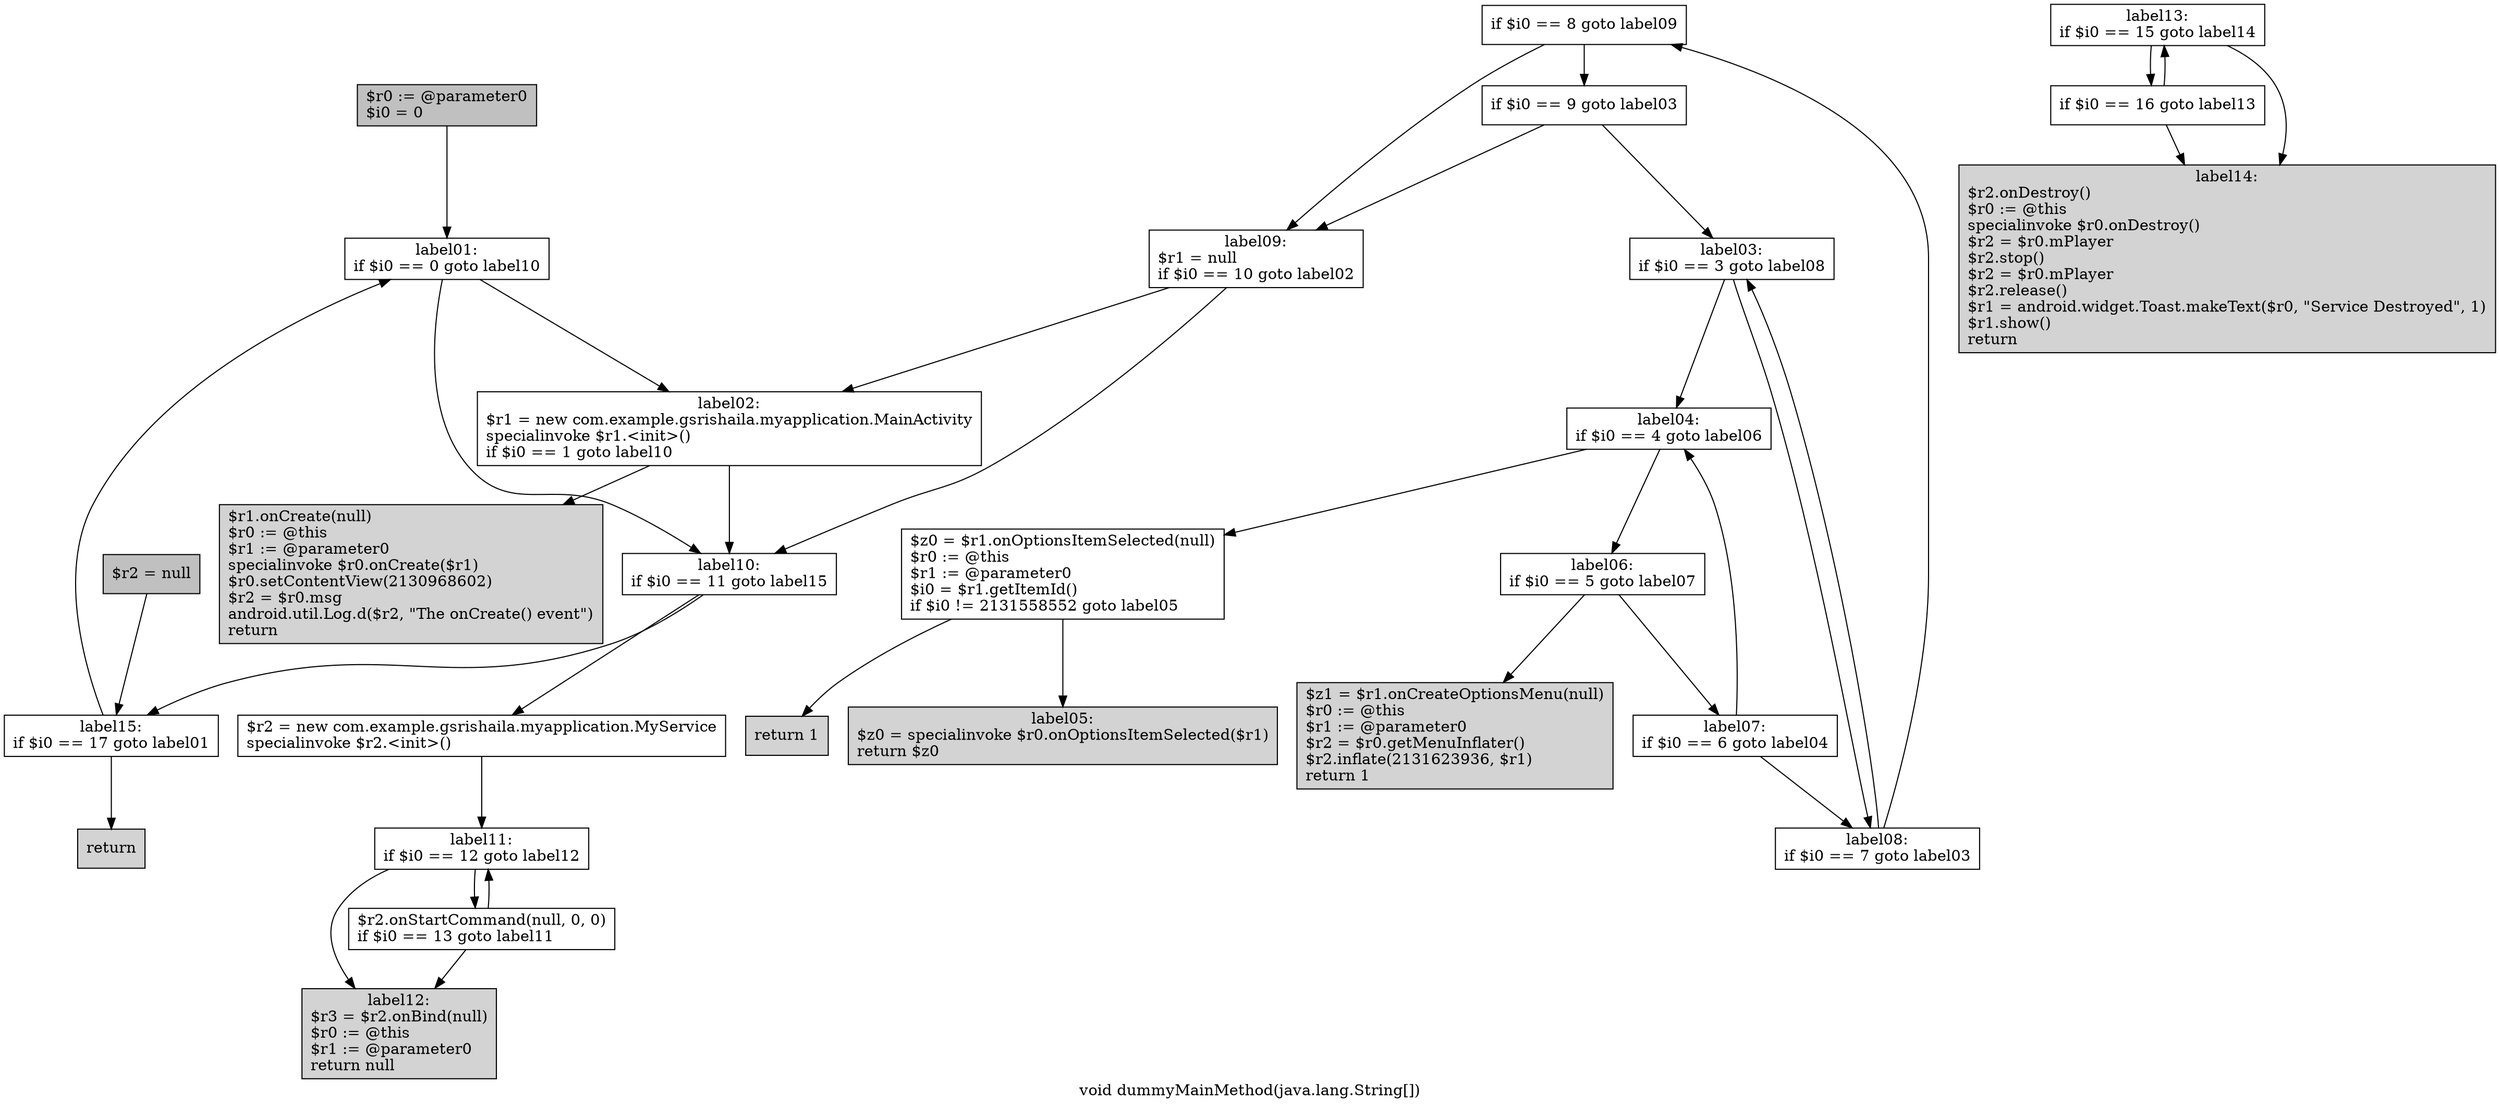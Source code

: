 digraph "void dummyMainMethod(java.lang.String[])" {
    label="void dummyMainMethod(java.lang.String[])";
    node [shape=box];
    "0" [style=filled,fillcolor=gray,label="$r0 := @parameter0\l$i0 = 0\l",];
    "1" [label="label01:\nif $i0 == 0 goto label10\l",];
    "0"->"1";
    "2" [label="label02:\n$r1 = new com.example.gsrishaila.myapplication.MainActivity\lspecialinvoke $r1.<init>()\lif $i0 == 1 goto label10\l",];
    "1"->"2";
    "16" [label="label10:\nif $i0 == 11 goto label15\l",];
    "1"->"16";
    "3" [style=filled,fillcolor=lightgray,label="$r1.onCreate(null)\l$r0 := @this\l$r1 := @parameter0\lspecialinvoke $r0.onCreate($r1)\l$r0.setContentView(2130968602)\l$r2 = $r0.msg\landroid.util.Log.d($r2, \"The onCreate() event\")\lreturn\l",];
    "2"->"3";
    "2"->"16";
    "4" [label="label03:\nif $i0 == 3 goto label08\l",];
    "5" [label="label04:\nif $i0 == 4 goto label06\l",];
    "4"->"5";
    "12" [label="label08:\nif $i0 == 7 goto label03\l",];
    "4"->"12";
    "6" [label="$z0 = $r1.onOptionsItemSelected(null)\l$r0 := @this\l$r1 := @parameter0\l$i0 = $r1.getItemId()\lif $i0 != 2131558552 goto label05\l",];
    "5"->"6";
    "9" [label="label06:\nif $i0 == 5 goto label07\l",];
    "5"->"9";
    "7" [style=filled,fillcolor=lightgray,label="return 1\l",];
    "6"->"7";
    "8" [style=filled,fillcolor=lightgray,label="label05:\n$z0 = specialinvoke $r0.onOptionsItemSelected($r1)\lreturn $z0\l",];
    "6"->"8";
    "10" [style=filled,fillcolor=lightgray,label="$z1 = $r1.onCreateOptionsMenu(null)\l$r0 := @this\l$r1 := @parameter0\l$r2 = $r0.getMenuInflater()\l$r2.inflate(2131623936, $r1)\lreturn 1\l",];
    "9"->"10";
    "11" [label="label07:\nif $i0 == 6 goto label04\l",];
    "9"->"11";
    "11"->"5";
    "11"->"12";
    "12"->"4";
    "13" [label="if $i0 == 8 goto label09\l",];
    "12"->"13";
    "14" [label="if $i0 == 9 goto label03\l",];
    "13"->"14";
    "15" [label="label09:\n$r1 = null\lif $i0 == 10 goto label02\l",];
    "13"->"15";
    "14"->"4";
    "14"->"15";
    "15"->"2";
    "15"->"16";
    "17" [label="$r2 = new com.example.gsrishaila.myapplication.MyService\lspecialinvoke $r2.<init>()\l",];
    "16"->"17";
    "25" [label="label15:\nif $i0 == 17 goto label01\l",];
    "16"->"25";
    "18" [label="label11:\nif $i0 == 12 goto label12\l",];
    "17"->"18";
    "19" [label="$r2.onStartCommand(null, 0, 0)\lif $i0 == 13 goto label11\l",];
    "18"->"19";
    "20" [style=filled,fillcolor=lightgray,label="label12:\n$r3 = $r2.onBind(null)\l$r0 := @this\l$r1 := @parameter0\lreturn null\l",];
    "18"->"20";
    "19"->"18";
    "19"->"20";
    "21" [label="label13:\nif $i0 == 15 goto label14\l",];
    "22" [label="if $i0 == 16 goto label13\l",];
    "21"->"22";
    "23" [style=filled,fillcolor=lightgray,label="label14:\n$r2.onDestroy()\l$r0 := @this\lspecialinvoke $r0.onDestroy()\l$r2 = $r0.mPlayer\l$r2.stop()\l$r2 = $r0.mPlayer\l$r2.release()\l$r1 = android.widget.Toast.makeText($r0, \"Service Destroyed\", 1)\l$r1.show()\lreturn\l",];
    "21"->"23";
    "22"->"21";
    "22"->"23";
    "24" [style=filled,fillcolor=gray,label="$r2 = null\l",];
    "24"->"25";
    "25"->"1";
    "26" [style=filled,fillcolor=lightgray,label="return\l",];
    "25"->"26";
}
